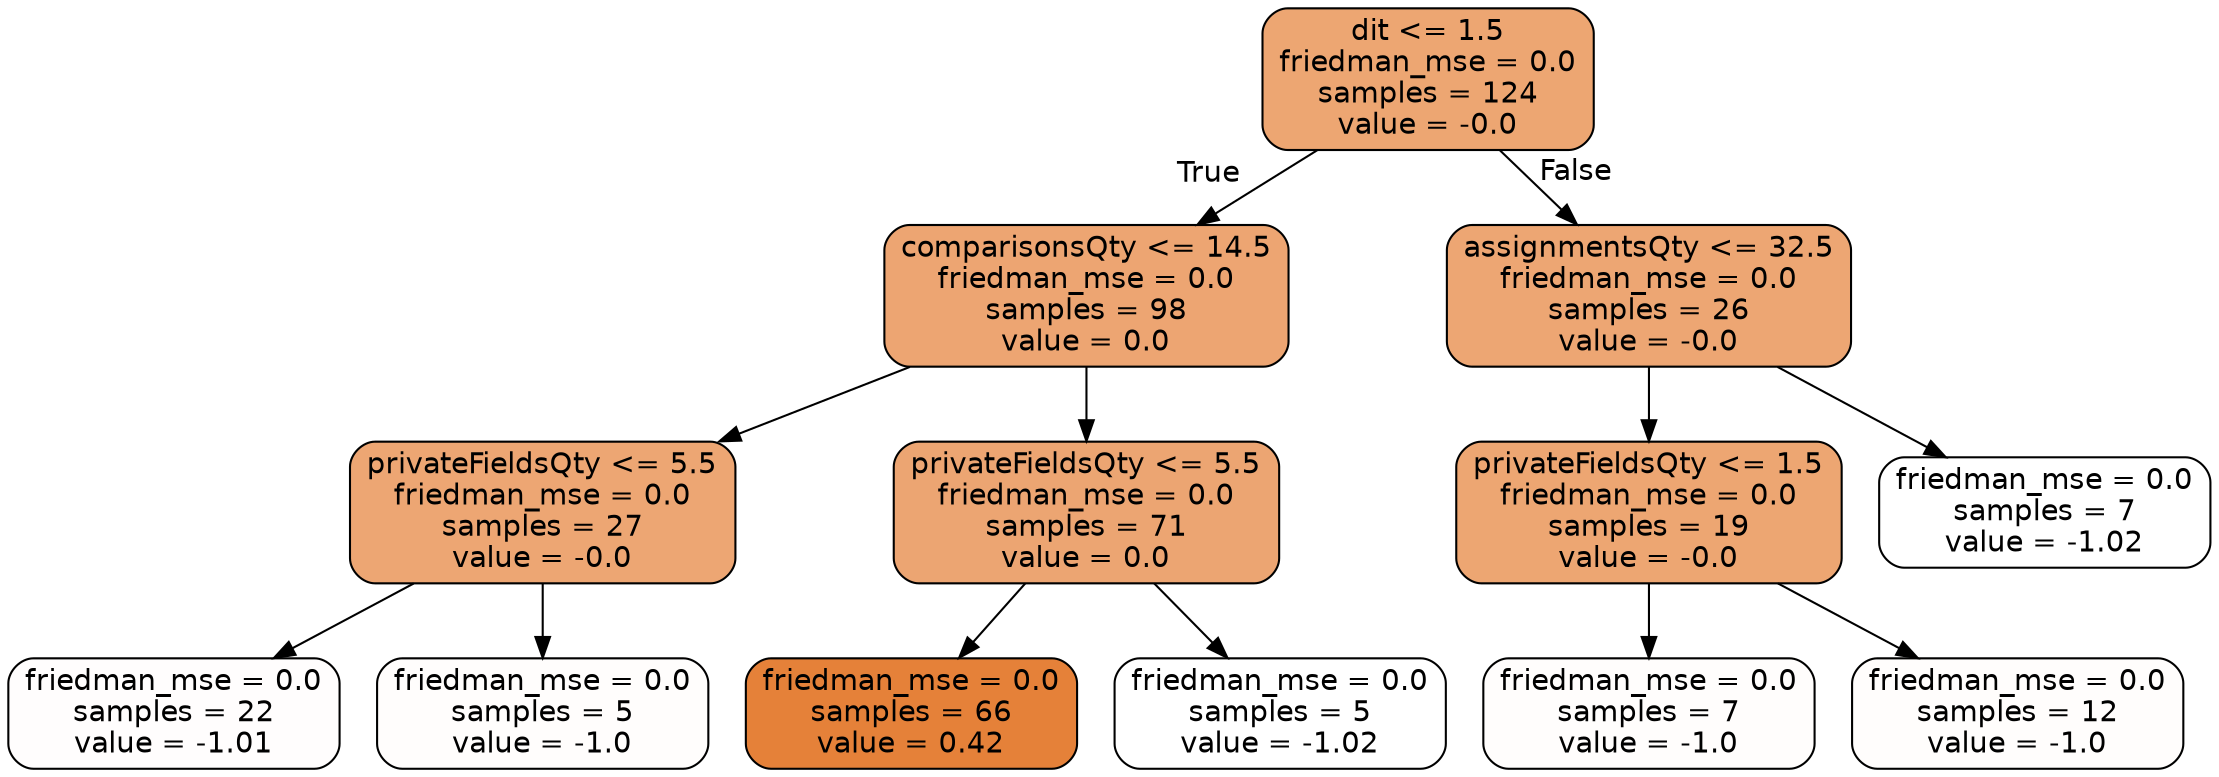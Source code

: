 digraph Tree {
node [shape=box, style="filled, rounded", color="black", fontname="helvetica"] ;
edge [fontname="helvetica"] ;
0 [label="dit <= 1.5\nfriedman_mse = 0.0\nsamples = 124\nvalue = -0.0", fillcolor="#eda672"] ;
1 [label="comparisonsQty <= 14.5\nfriedman_mse = 0.0\nsamples = 98\nvalue = 0.0", fillcolor="#eda572"] ;
0 -> 1 [labeldistance=2.5, labelangle=45, headlabel="True"] ;
5 [label="privateFieldsQty <= 5.5\nfriedman_mse = 0.0\nsamples = 27\nvalue = -0.0", fillcolor="#eda673"] ;
1 -> 5 ;
9 [label="friedman_mse = 0.0\nsamples = 22\nvalue = -1.01", fillcolor="#fffdfd"] ;
5 -> 9 ;
10 [label="friedman_mse = 0.0\nsamples = 5\nvalue = -1.0", fillcolor="#fffdfc"] ;
5 -> 10 ;
6 [label="privateFieldsQty <= 5.5\nfriedman_mse = 0.0\nsamples = 71\nvalue = 0.0", fillcolor="#eca572"] ;
1 -> 6 ;
7 [label="friedman_mse = 0.0\nsamples = 66\nvalue = 0.42", fillcolor="#e58139"] ;
6 -> 7 ;
8 [label="friedman_mse = 0.0\nsamples = 5\nvalue = -1.02", fillcolor="#ffffff"] ;
6 -> 8 ;
2 [label="assignmentsQty <= 32.5\nfriedman_mse = 0.0\nsamples = 26\nvalue = -0.0", fillcolor="#eda673"] ;
0 -> 2 [labeldistance=2.5, labelangle=-45, headlabel="False"] ;
3 [label="privateFieldsQty <= 1.5\nfriedman_mse = 0.0\nsamples = 19\nvalue = -0.0", fillcolor="#eda672"] ;
2 -> 3 ;
11 [label="friedman_mse = 0.0\nsamples = 7\nvalue = -1.0", fillcolor="#fffdfc"] ;
3 -> 11 ;
12 [label="friedman_mse = 0.0\nsamples = 12\nvalue = -1.0", fillcolor="#fffdfc"] ;
3 -> 12 ;
4 [label="friedman_mse = 0.0\nsamples = 7\nvalue = -1.02", fillcolor="#ffffff"] ;
2 -> 4 ;
}